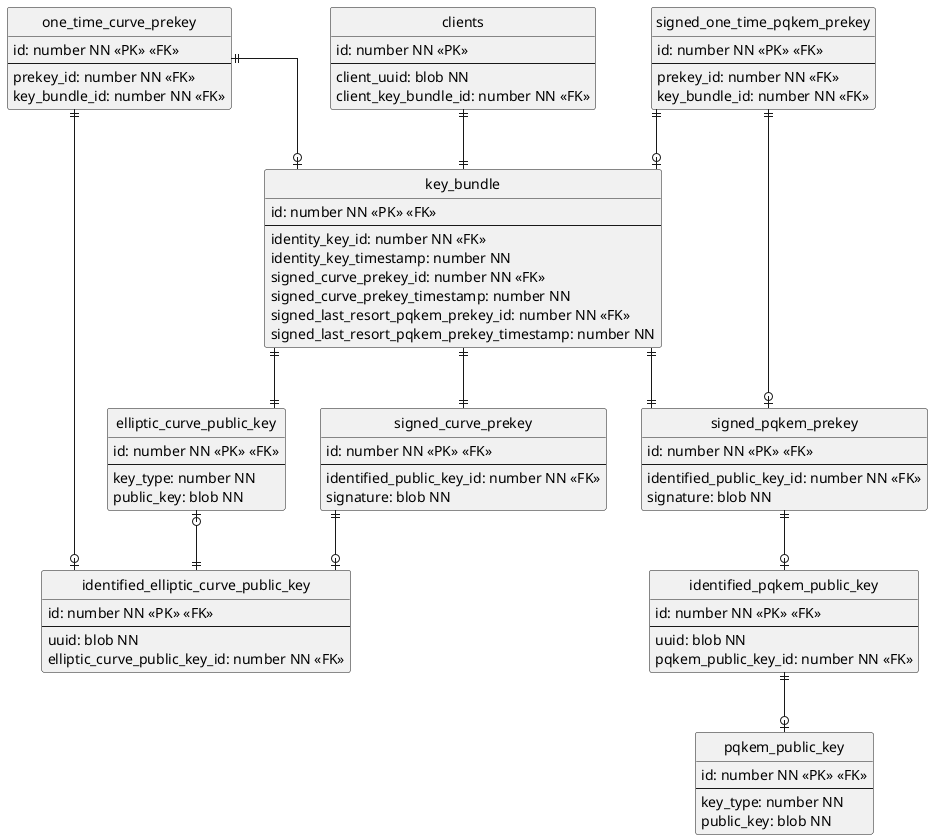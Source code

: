 @startuml ServerdDatabaseSchema

hide circle
skinparam linetype ortho

entity "clients" as clients {
    id: number NN <<PK>>
    --
    client_uuid: blob NN
    client_key_bundle_id: number NN <<FK>>
}

entity "key_bundle" as key_bundle {
    id: number NN <<PK>> <<FK>>
    --
    identity_key_id: number NN <<FK>>
    identity_key_timestamp: number NN
    signed_curve_prekey_id: number NN <<FK>>
    signed_curve_prekey_timestamp: number NN
    signed_last_resort_pqkem_prekey_id: number NN <<FK>>
    signed_last_resort_pqkem_prekey_timestamp: number NN
}

entity "elliptic_curve_public_key" as elliptic_curve_public_key {
    id: number NN <<PK>> <<FK>>
    --
    key_type: number NN
    public_key: blob NN
}

entity "identified_elliptic_curve_public_key" as identified_elliptic_curve_public_key {
    id: number NN <<PK>> <<FK>>
    --
    uuid: blob NN
    elliptic_curve_public_key_id: number NN <<FK>>
}

entity "signed_curve_prekey" as signed_curve_prekey {
    id: number NN <<PK>> <<FK>>
    --
    identified_public_key_id: number NN <<FK>>
    signature: blob NN
}

entity "pqkem_public_key" as pqkem_public_key {
    id: number NN <<PK>> <<FK>>
    --
    key_type: number NN
    public_key: blob NN
}

entity "identified_pqkem_public_key" as identified_pqkem_public_key {
    id: number NN <<PK>> <<FK>>
    --
    uuid: blob NN
    pqkem_public_key_id: number NN <<FK>>
}

entity "signed_pqkem_prekey" as signed_pqkem_prekey {
    id: number NN <<PK>> <<FK>>
    --
    identified_public_key_id: number NN <<FK>>
    signature: blob NN
}

entity "one_time_curve_prekey" as one_time_curve_prekey {
    id: number NN <<PK>> <<FK>>
    --
    prekey_id: number NN <<FK>>
    key_bundle_id: number NN <<FK>>
}

entity "signed_one_time_pqkem_prekey" as signed_one_time_pqkem_prekey {
    id: number NN <<PK>> <<FK>>
    --
    prekey_id: number NN <<FK>>
    key_bundle_id: number NN <<FK>>
}

clients ||--|| key_bundle
key_bundle ||--|| elliptic_curve_public_key
key_bundle ||--|| signed_curve_prekey
elliptic_curve_public_key |o--|| identified_elliptic_curve_public_key
signed_curve_prekey ||--o| identified_elliptic_curve_public_key
key_bundle ||--|| signed_pqkem_prekey
signed_pqkem_prekey ||--o| identified_pqkem_public_key
identified_pqkem_public_key ||--o| pqkem_public_key

one_time_curve_prekey ||--o| identified_elliptic_curve_public_key
one_time_curve_prekey ||--o| key_bundle

signed_one_time_pqkem_prekey ||--o| signed_pqkem_prekey
signed_one_time_pqkem_prekey ||--o| key_bundle

@enduml